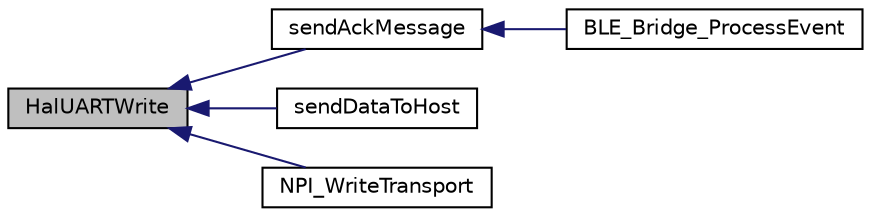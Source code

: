 digraph "HalUARTWrite"
{
  edge [fontname="Helvetica",fontsize="10",labelfontname="Helvetica",labelfontsize="10"];
  node [fontname="Helvetica",fontsize="10",shape=record];
  rankdir="LR";
  Node1 [label="HalUARTWrite",height=0.2,width=0.4,color="black", fillcolor="grey75", style="filled" fontcolor="black"];
  Node1 -> Node2 [dir="back",color="midnightblue",fontsize="10",style="solid",fontname="Helvetica"];
  Node2 [label="sendAckMessage",height=0.2,width=0.4,color="black", fillcolor="white", style="filled",URL="$serial_interface_8h.html#a54e493409f391e704b1d53b473a15338"];
  Node2 -> Node3 [dir="back",color="midnightblue",fontsize="10",style="solid",fontname="Helvetica"];
  Node3 [label="BLE_Bridge_ProcessEvent",height=0.2,width=0.4,color="black", fillcolor="white", style="filled",URL="$_b_l_e___bridge_8h.html#a93ac2f9b2426db7422f62089a97a69f2"];
  Node1 -> Node4 [dir="back",color="midnightblue",fontsize="10",style="solid",fontname="Helvetica"];
  Node4 [label="sendDataToHost",height=0.2,width=0.4,color="black", fillcolor="white", style="filled",URL="$serial_interface_8h.html#a82dd4a12486b446ba09aa755827ba86b"];
  Node1 -> Node5 [dir="back",color="midnightblue",fontsize="10",style="solid",fontname="Helvetica"];
  Node5 [label="NPI_WriteTransport",height=0.2,width=0.4,color="black", fillcolor="white", style="filled",URL="$npi_8h.html#a61b618d65b7b6468c02aa4cf7eb7c7eb"];
}
